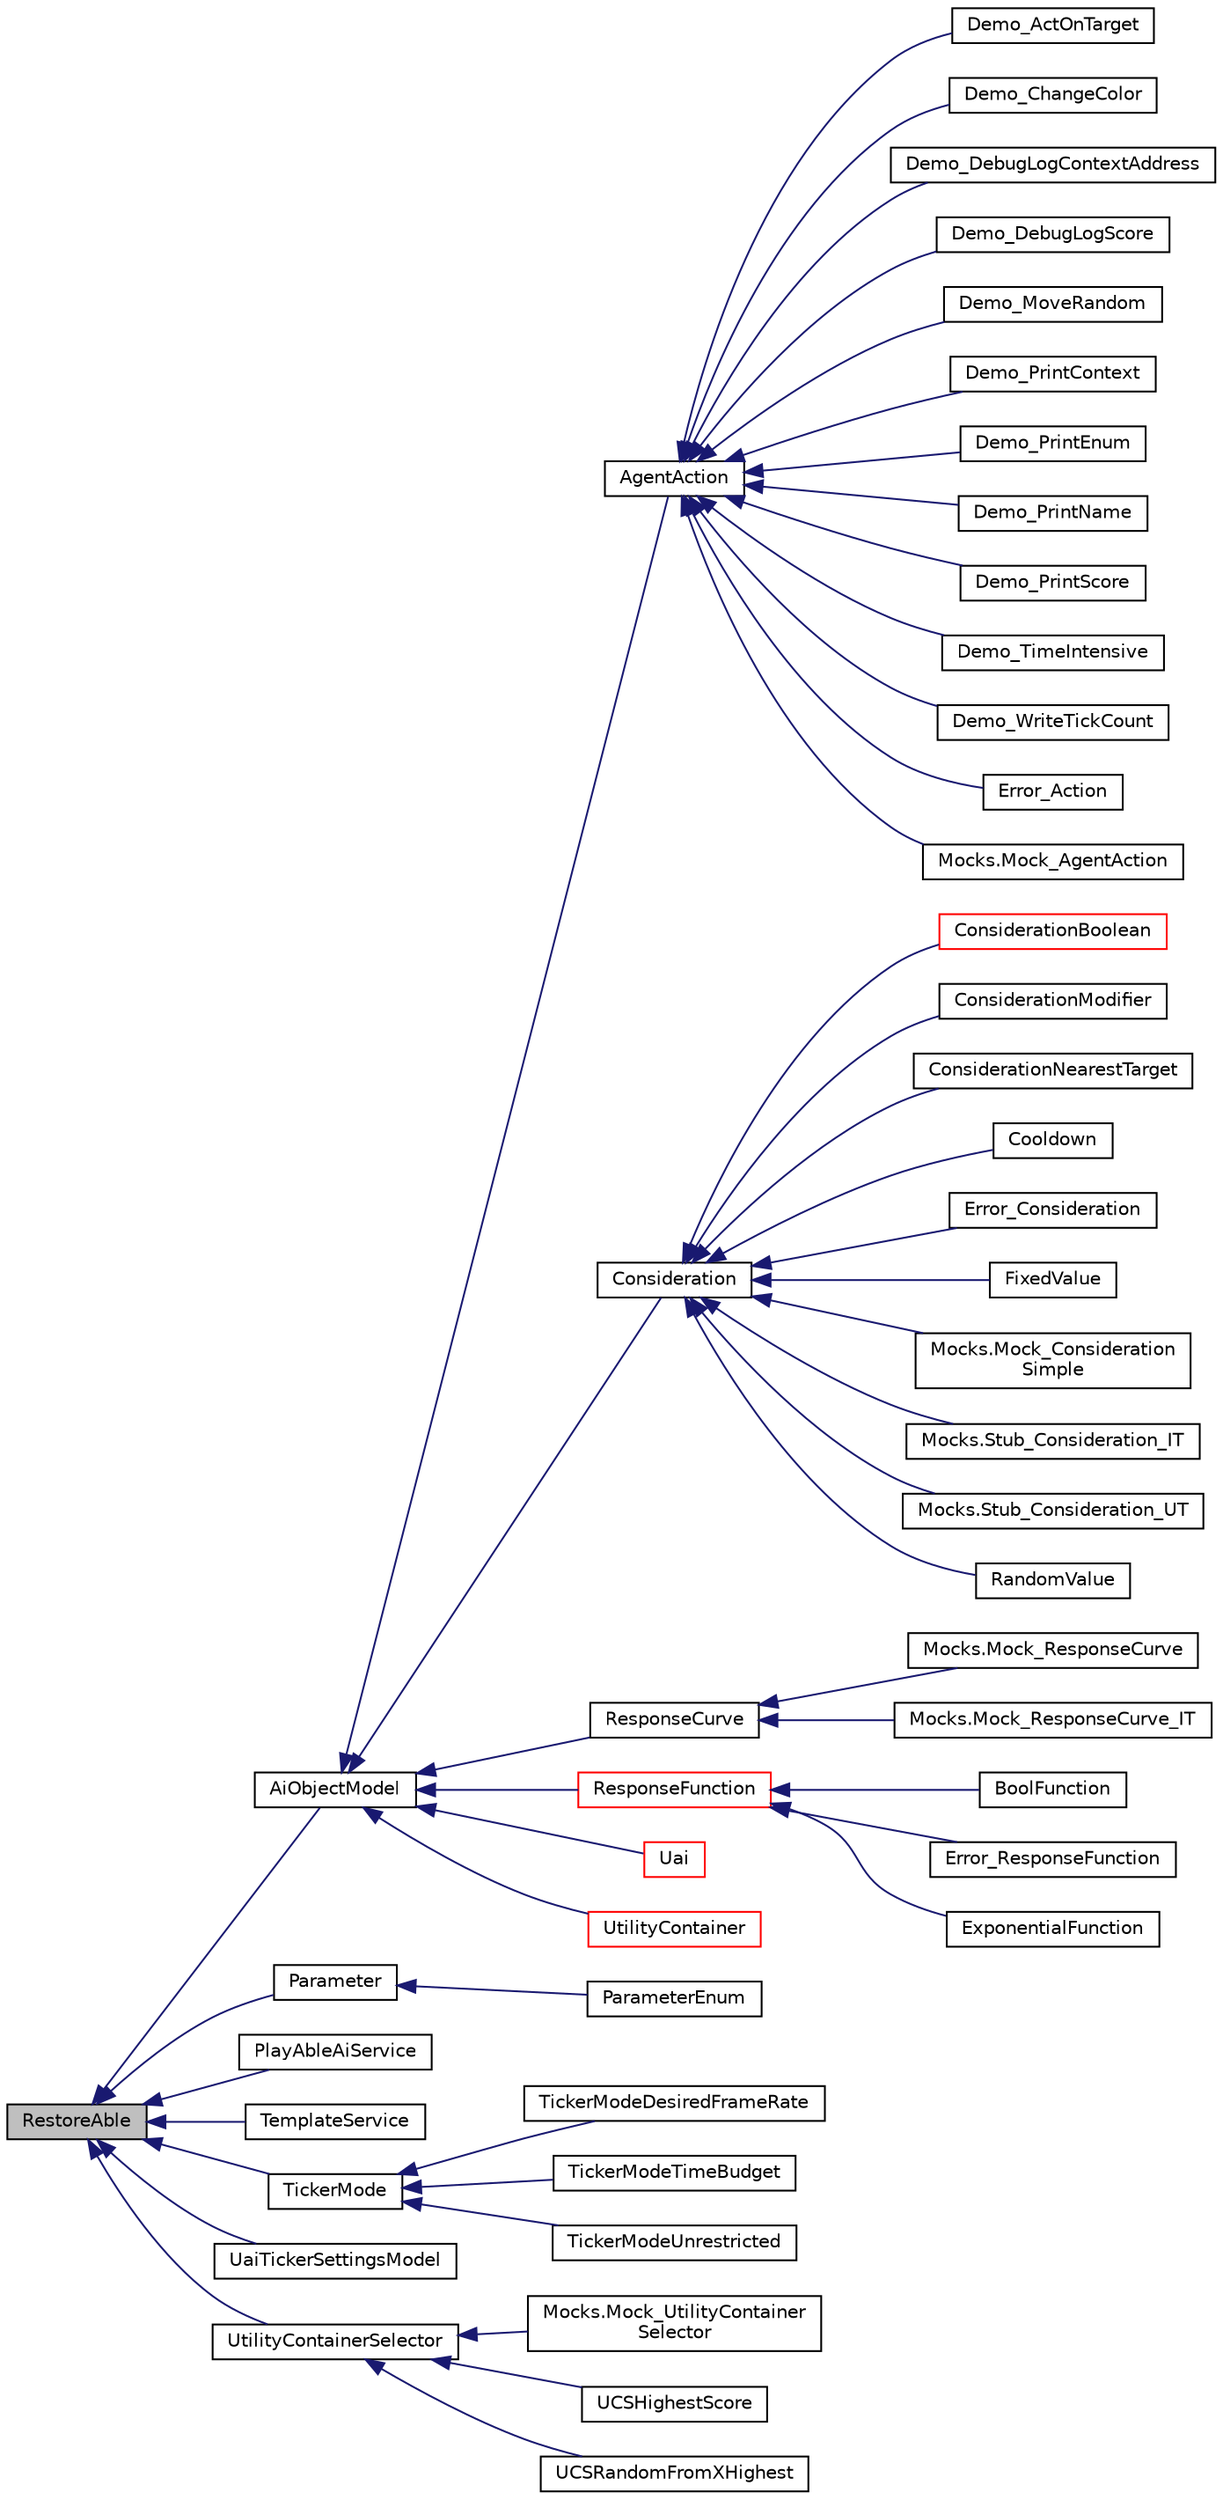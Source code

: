 digraph "RestoreAble"
{
 // LATEX_PDF_SIZE
  edge [fontname="Helvetica",fontsize="10",labelfontname="Helvetica",labelfontsize="10"];
  node [fontname="Helvetica",fontsize="10",shape=record];
  rankdir="LR";
  Node1 [label="RestoreAble",height=0.2,width=0.4,color="black", fillcolor="grey75", style="filled", fontcolor="black",tooltip=" "];
  Node1 -> Node2 [dir="back",color="midnightblue",fontsize="10",style="solid",fontname="Helvetica"];
  Node2 [label="AiObjectModel",height=0.2,width=0.4,color="black", fillcolor="white", style="filled",URL="$class_ai_object_model.html",tooltip=" "];
  Node2 -> Node3 [dir="back",color="midnightblue",fontsize="10",style="solid",fontname="Helvetica"];
  Node3 [label="AgentAction",height=0.2,width=0.4,color="black", fillcolor="white", style="filled",URL="$class_agent_action.html",tooltip=" "];
  Node3 -> Node4 [dir="back",color="midnightblue",fontsize="10",style="solid",fontname="Helvetica"];
  Node4 [label="Demo_ActOnTarget",height=0.2,width=0.4,color="black", fillcolor="white", style="filled",tooltip=" "];
  Node3 -> Node5 [dir="back",color="midnightblue",fontsize="10",style="solid",fontname="Helvetica"];
  Node5 [label="Demo_ChangeColor",height=0.2,width=0.4,color="black", fillcolor="white", style="filled",tooltip=" "];
  Node3 -> Node6 [dir="back",color="midnightblue",fontsize="10",style="solid",fontname="Helvetica"];
  Node6 [label="Demo_DebugLogContextAddress",height=0.2,width=0.4,color="black", fillcolor="white", style="filled",tooltip=" "];
  Node3 -> Node7 [dir="back",color="midnightblue",fontsize="10",style="solid",fontname="Helvetica"];
  Node7 [label="Demo_DebugLogScore",height=0.2,width=0.4,color="black", fillcolor="white", style="filled",tooltip=" "];
  Node3 -> Node8 [dir="back",color="midnightblue",fontsize="10",style="solid",fontname="Helvetica"];
  Node8 [label="Demo_MoveRandom",height=0.2,width=0.4,color="black", fillcolor="white", style="filled",tooltip=" "];
  Node3 -> Node9 [dir="back",color="midnightblue",fontsize="10",style="solid",fontname="Helvetica"];
  Node9 [label="Demo_PrintContext",height=0.2,width=0.4,color="black", fillcolor="white", style="filled",tooltip=" "];
  Node3 -> Node10 [dir="back",color="midnightblue",fontsize="10",style="solid",fontname="Helvetica"];
  Node10 [label="Demo_PrintEnum",height=0.2,width=0.4,color="black", fillcolor="white", style="filled",tooltip=" "];
  Node3 -> Node11 [dir="back",color="midnightblue",fontsize="10",style="solid",fontname="Helvetica"];
  Node11 [label="Demo_PrintName",height=0.2,width=0.4,color="black", fillcolor="white", style="filled",tooltip=" "];
  Node3 -> Node12 [dir="back",color="midnightblue",fontsize="10",style="solid",fontname="Helvetica"];
  Node12 [label="Demo_PrintScore",height=0.2,width=0.4,color="black", fillcolor="white", style="filled",tooltip=" "];
  Node3 -> Node13 [dir="back",color="midnightblue",fontsize="10",style="solid",fontname="Helvetica"];
  Node13 [label="Demo_TimeIntensive",height=0.2,width=0.4,color="black", fillcolor="white", style="filled",tooltip=" "];
  Node3 -> Node14 [dir="back",color="midnightblue",fontsize="10",style="solid",fontname="Helvetica"];
  Node14 [label="Demo_WriteTickCount",height=0.2,width=0.4,color="black", fillcolor="white", style="filled",tooltip=" "];
  Node3 -> Node15 [dir="back",color="midnightblue",fontsize="10",style="solid",fontname="Helvetica"];
  Node15 [label="Error_Action",height=0.2,width=0.4,color="black", fillcolor="white", style="filled",tooltip=" "];
  Node3 -> Node16 [dir="back",color="midnightblue",fontsize="10",style="solid",fontname="Helvetica"];
  Node16 [label="Mocks.Mock_AgentAction",height=0.2,width=0.4,color="black", fillcolor="white", style="filled",URL="$class_mocks_1_1_mock___agent_action.html",tooltip=" "];
  Node2 -> Node17 [dir="back",color="midnightblue",fontsize="10",style="solid",fontname="Helvetica"];
  Node17 [label="Consideration",height=0.2,width=0.4,color="black", fillcolor="white", style="filled",URL="$class_consideration.html",tooltip=" "];
  Node17 -> Node18 [dir="back",color="midnightblue",fontsize="10",style="solid",fontname="Helvetica"];
  Node18 [label="ConsiderationBoolean",height=0.2,width=0.4,color="red", fillcolor="white", style="filled",URL="$class_consideration_boolean.html",tooltip="Use this to check true/false stuff like \"Do i have a weapon\" CalculateBaseScore should return <=0 for..."];
  Node17 -> Node21 [dir="back",color="midnightblue",fontsize="10",style="solid",fontname="Helvetica"];
  Node21 [label="ConsiderationModifier",height=0.2,width=0.4,color="black", fillcolor="white", style="filled",URL="$class_consideration_modifier.html",tooltip="Use this to set the weight of a certain Utility container I.e: The agent must continue to eat untill ..."];
  Node17 -> Node22 [dir="back",color="midnightblue",fontsize="10",style="solid",fontname="Helvetica"];
  Node22 [label="ConsiderationNearestTarget",height=0.2,width=0.4,color="black", fillcolor="white", style="filled",tooltip=" "];
  Node17 -> Node23 [dir="back",color="midnightblue",fontsize="10",style="solid",fontname="Helvetica"];
  Node23 [label="Cooldown",height=0.2,width=0.4,color="black", fillcolor="white", style="filled",tooltip=" "];
  Node17 -> Node24 [dir="back",color="midnightblue",fontsize="10",style="solid",fontname="Helvetica"];
  Node24 [label="Error_Consideration",height=0.2,width=0.4,color="black", fillcolor="white", style="filled",tooltip=" "];
  Node17 -> Node25 [dir="back",color="midnightblue",fontsize="10",style="solid",fontname="Helvetica"];
  Node25 [label="FixedValue",height=0.2,width=0.4,color="black", fillcolor="white", style="filled",tooltip=" "];
  Node17 -> Node26 [dir="back",color="midnightblue",fontsize="10",style="solid",fontname="Helvetica"];
  Node26 [label="Mocks.Mock_Consideration\lSimple",height=0.2,width=0.4,color="black", fillcolor="white", style="filled",URL="$class_mocks_1_1_mock___consideration_simple.html",tooltip=" "];
  Node17 -> Node27 [dir="back",color="midnightblue",fontsize="10",style="solid",fontname="Helvetica"];
  Node27 [label="Mocks.Stub_Consideration_IT",height=0.2,width=0.4,color="black", fillcolor="white", style="filled",URL="$class_mocks_1_1_stub___consideration___i_t.html",tooltip=" "];
  Node17 -> Node28 [dir="back",color="midnightblue",fontsize="10",style="solid",fontname="Helvetica"];
  Node28 [label="Mocks.Stub_Consideration_UT",height=0.2,width=0.4,color="black", fillcolor="white", style="filled",URL="$class_mocks_1_1_stub___consideration___u_t.html",tooltip=" "];
  Node17 -> Node29 [dir="back",color="midnightblue",fontsize="10",style="solid",fontname="Helvetica"];
  Node29 [label="RandomValue",height=0.2,width=0.4,color="black", fillcolor="white", style="filled",tooltip=" "];
  Node2 -> Node30 [dir="back",color="midnightblue",fontsize="10",style="solid",fontname="Helvetica"];
  Node30 [label="ResponseCurve",height=0.2,width=0.4,color="black", fillcolor="white", style="filled",URL="$class_response_curve.html",tooltip=" "];
  Node30 -> Node31 [dir="back",color="midnightblue",fontsize="10",style="solid",fontname="Helvetica"];
  Node31 [label="Mocks.Mock_ResponseCurve",height=0.2,width=0.4,color="black", fillcolor="white", style="filled",URL="$class_mocks_1_1_mock___response_curve.html",tooltip=" "];
  Node30 -> Node32 [dir="back",color="midnightblue",fontsize="10",style="solid",fontname="Helvetica"];
  Node32 [label="Mocks.Mock_ResponseCurve_IT",height=0.2,width=0.4,color="black", fillcolor="white", style="filled",URL="$class_mocks_1_1_mock___response_curve___i_t.html",tooltip=" "];
  Node2 -> Node33 [dir="back",color="midnightblue",fontsize="10",style="solid",fontname="Helvetica"];
  Node33 [label="ResponseFunction",height=0.2,width=0.4,color="red", fillcolor="white", style="filled",URL="$class_response_function.html",tooltip=" "];
  Node33 -> Node34 [dir="back",color="midnightblue",fontsize="10",style="solid",fontname="Helvetica"];
  Node34 [label="BoolFunction",height=0.2,width=0.4,color="black", fillcolor="white", style="filled",tooltip=" "];
  Node33 -> Node35 [dir="back",color="midnightblue",fontsize="10",style="solid",fontname="Helvetica"];
  Node35 [label="Error_ResponseFunction",height=0.2,width=0.4,color="black", fillcolor="white", style="filled",tooltip=" "];
  Node33 -> Node36 [dir="back",color="midnightblue",fontsize="10",style="solid",fontname="Helvetica"];
  Node36 [label="ExponentialFunction",height=0.2,width=0.4,color="black", fillcolor="white", style="filled",URL="$class_exponential_function.html",tooltip=" "];
  Node2 -> Node44 [dir="back",color="midnightblue",fontsize="10",style="solid",fontname="Helvetica"];
  Node44 [label="Uai",height=0.2,width=0.4,color="red", fillcolor="white", style="filled",URL="$class_uai.html",tooltip=" "];
  Node2 -> Node46 [dir="back",color="midnightblue",fontsize="10",style="solid",fontname="Helvetica"];
  Node46 [label="UtilityContainer",height=0.2,width=0.4,color="red", fillcolor="white", style="filled",URL="$class_utility_container.html",tooltip=" "];
  Node1 -> Node52 [dir="back",color="midnightblue",fontsize="10",style="solid",fontname="Helvetica"];
  Node52 [label="Parameter",height=0.2,width=0.4,color="black", fillcolor="white", style="filled",URL="$class_parameter.html",tooltip=" "];
  Node52 -> Node53 [dir="back",color="midnightblue",fontsize="10",style="solid",fontname="Helvetica"];
  Node53 [label="ParameterEnum",height=0.2,width=0.4,color="black", fillcolor="white", style="filled",URL="$class_parameter_enum.html",tooltip=" "];
  Node1 -> Node54 [dir="back",color="midnightblue",fontsize="10",style="solid",fontname="Helvetica"];
  Node54 [label="PlayAbleAiService",height=0.2,width=0.4,color="black", fillcolor="white", style="filled",URL="$class_play_able_ai_service.html",tooltip=" "];
  Node1 -> Node55 [dir="back",color="midnightblue",fontsize="10",style="solid",fontname="Helvetica"];
  Node55 [label="TemplateService",height=0.2,width=0.4,color="black", fillcolor="white", style="filled",tooltip=" "];
  Node1 -> Node56 [dir="back",color="midnightblue",fontsize="10",style="solid",fontname="Helvetica"];
  Node56 [label="TickerMode",height=0.2,width=0.4,color="black", fillcolor="white", style="filled",URL="$class_ticker_mode.html",tooltip=" "];
  Node56 -> Node57 [dir="back",color="midnightblue",fontsize="10",style="solid",fontname="Helvetica"];
  Node57 [label="TickerModeDesiredFrameRate",height=0.2,width=0.4,color="black", fillcolor="white", style="filled",tooltip=" "];
  Node56 -> Node58 [dir="back",color="midnightblue",fontsize="10",style="solid",fontname="Helvetica"];
  Node58 [label="TickerModeTimeBudget",height=0.2,width=0.4,color="black", fillcolor="white", style="filled",tooltip=" "];
  Node56 -> Node59 [dir="back",color="midnightblue",fontsize="10",style="solid",fontname="Helvetica"];
  Node59 [label="TickerModeUnrestricted",height=0.2,width=0.4,color="black", fillcolor="white", style="filled",tooltip=" "];
  Node1 -> Node60 [dir="back",color="midnightblue",fontsize="10",style="solid",fontname="Helvetica"];
  Node60 [label="UaiTickerSettingsModel",height=0.2,width=0.4,color="black", fillcolor="white", style="filled",URL="$class_uai_ticker_settings_model.html",tooltip=" "];
  Node1 -> Node61 [dir="back",color="midnightblue",fontsize="10",style="solid",fontname="Helvetica"];
  Node61 [label="UtilityContainerSelector",height=0.2,width=0.4,color="black", fillcolor="white", style="filled",URL="$class_utility_container_selector.html",tooltip=" "];
  Node61 -> Node62 [dir="back",color="midnightblue",fontsize="10",style="solid",fontname="Helvetica"];
  Node62 [label="Mocks.Mock_UtilityContainer\lSelector",height=0.2,width=0.4,color="black", fillcolor="white", style="filled",URL="$class_mocks_1_1_mock___utility_container_selector.html",tooltip=" "];
  Node61 -> Node63 [dir="back",color="midnightblue",fontsize="10",style="solid",fontname="Helvetica"];
  Node63 [label="UCSHighestScore",height=0.2,width=0.4,color="black", fillcolor="white", style="filled",URL="$class_u_c_s_highest_score.html",tooltip=" "];
  Node61 -> Node64 [dir="back",color="midnightblue",fontsize="10",style="solid",fontname="Helvetica"];
  Node64 [label="UCSRandomFromXHighest",height=0.2,width=0.4,color="black", fillcolor="white", style="filled",tooltip=" "];
}

